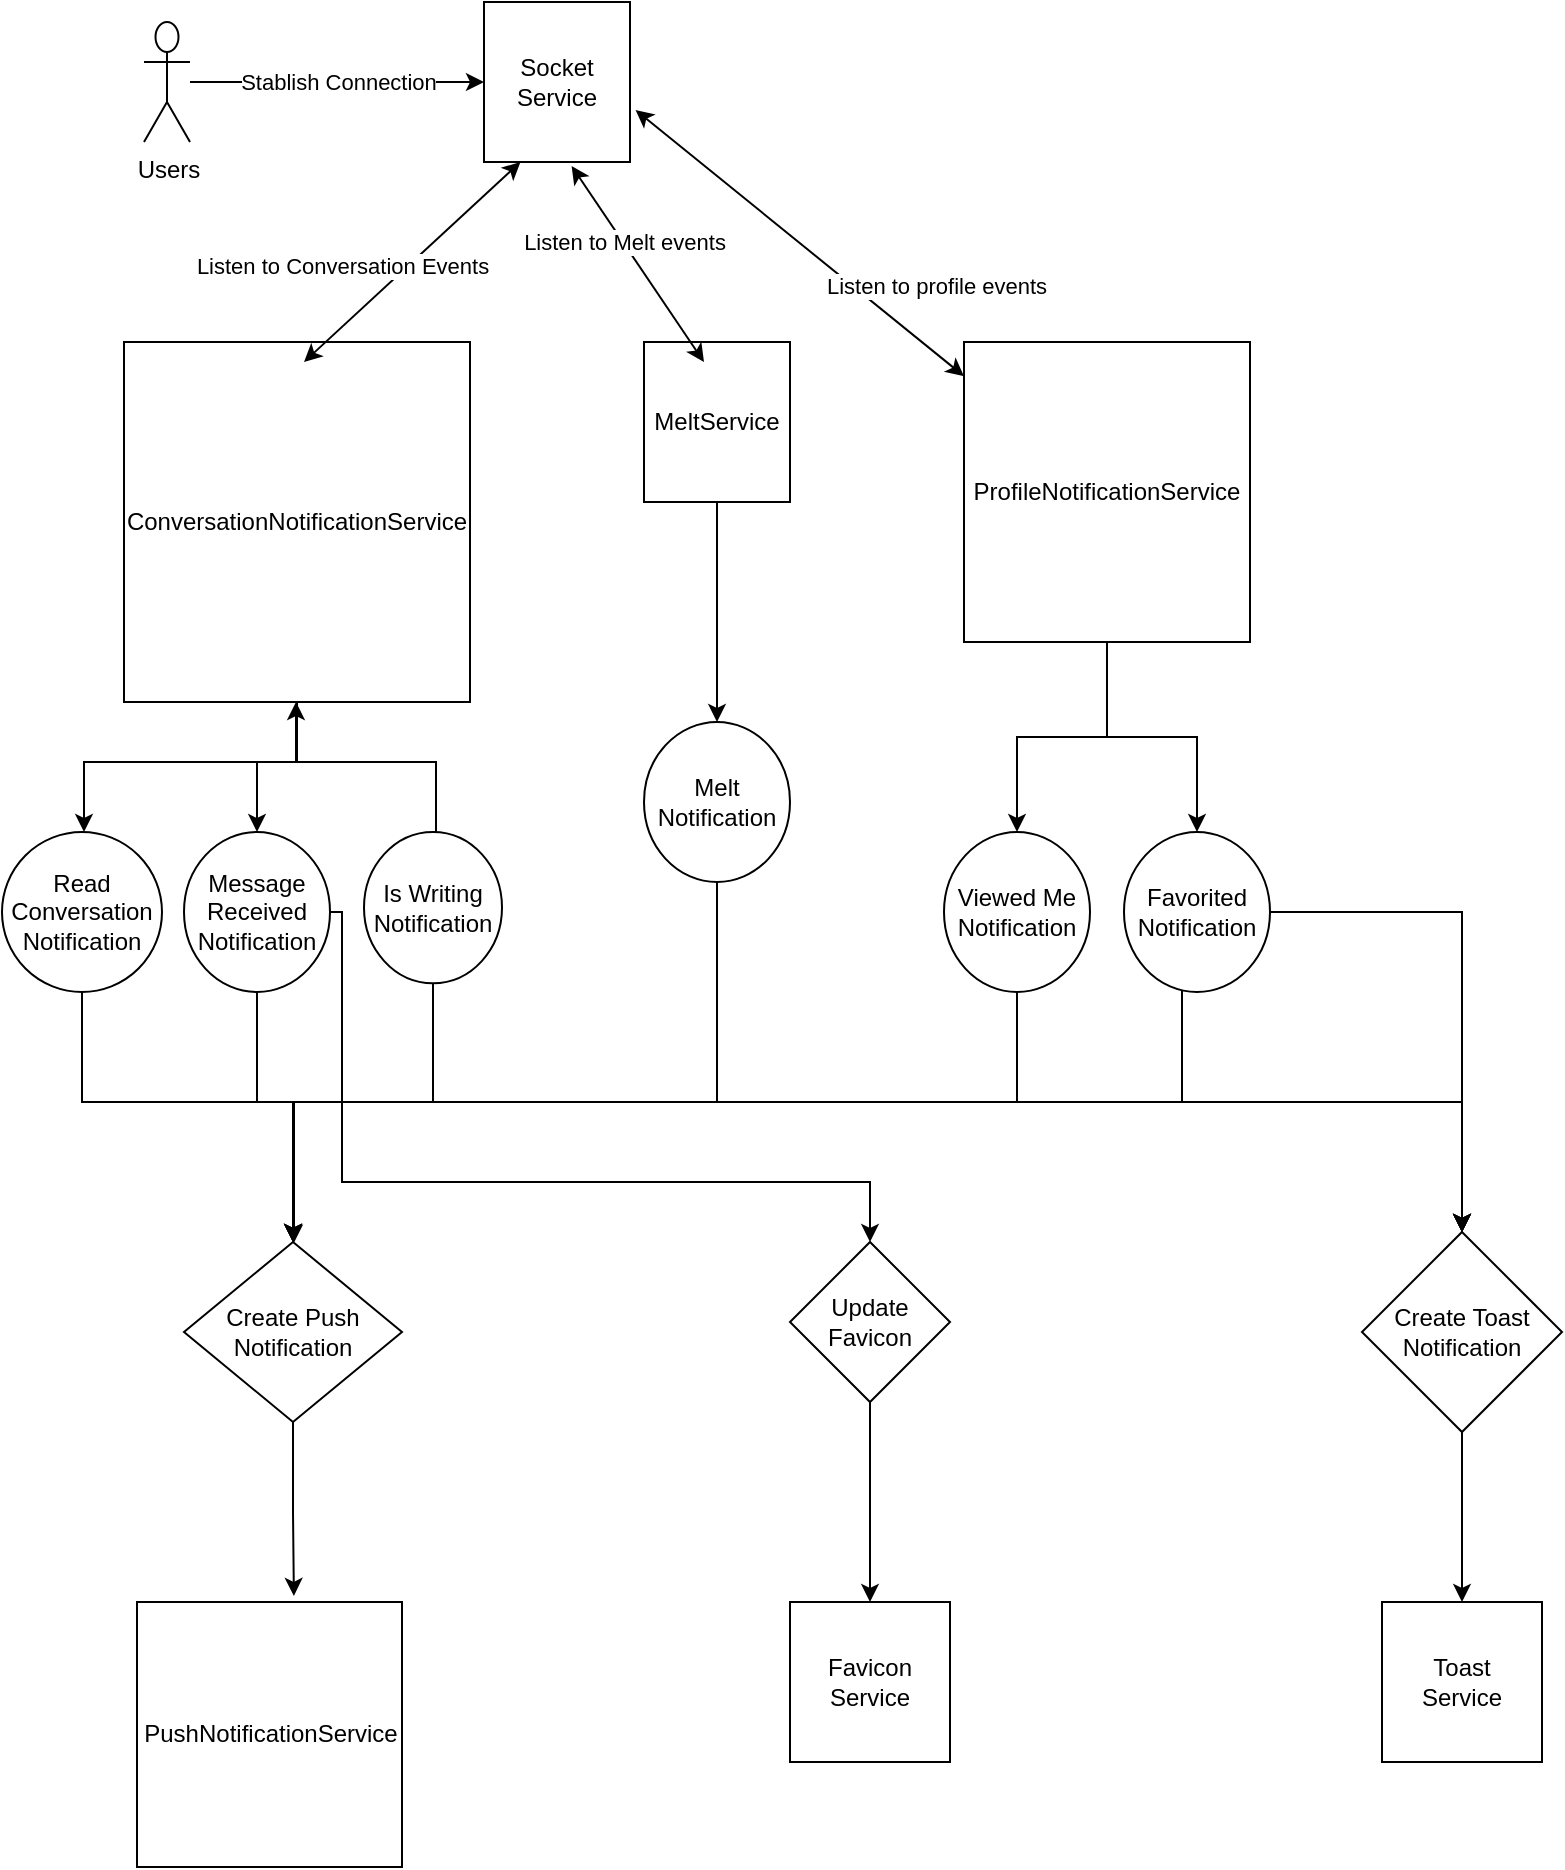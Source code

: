 <mxfile version="15.8.3" type="github">
  <diagram id="WEYniKVo-S_bQrullXyi" name="Page-1">
    <mxGraphModel dx="1298" dy="761" grid="1" gridSize="10" guides="1" tooltips="1" connect="1" arrows="1" fold="1" page="1" pageScale="1" pageWidth="827" pageHeight="1169" math="0" shadow="0">
      <root>
        <mxCell id="0" />
        <mxCell id="1" parent="0" />
        <mxCell id="rN_w1UDwbDic8S1aq2oc-3" value="Socket Service" style="whiteSpace=wrap;html=1;aspect=fixed;" vertex="1" parent="1">
          <mxGeometry x="241" y="130" width="73" height="80" as="geometry" />
        </mxCell>
        <mxCell id="rN_w1UDwbDic8S1aq2oc-9" value="Stablish Connection" style="edgeStyle=orthogonalEdgeStyle;rounded=0;orthogonalLoop=1;jettySize=auto;html=1;entryX=0;entryY=0.5;entryDx=0;entryDy=0;" edge="1" parent="1" source="rN_w1UDwbDic8S1aq2oc-5" target="rN_w1UDwbDic8S1aq2oc-3">
          <mxGeometry relative="1" as="geometry" />
        </mxCell>
        <mxCell id="rN_w1UDwbDic8S1aq2oc-5" value="Users" style="shape=umlActor;verticalLabelPosition=bottom;verticalAlign=top;html=1;outlineConnect=0;" vertex="1" parent="1">
          <mxGeometry x="71" y="140" width="23" height="60" as="geometry" />
        </mxCell>
        <mxCell id="rN_w1UDwbDic8S1aq2oc-30" style="edgeStyle=orthogonalEdgeStyle;rounded=0;orthogonalLoop=1;jettySize=auto;html=1;" edge="1" parent="1" source="rN_w1UDwbDic8S1aq2oc-12">
          <mxGeometry relative="1" as="geometry">
            <mxPoint x="41" y="545" as="targetPoint" />
            <Array as="points">
              <mxPoint x="147" y="510" />
              <mxPoint x="41" y="510" />
            </Array>
          </mxGeometry>
        </mxCell>
        <mxCell id="rN_w1UDwbDic8S1aq2oc-32" style="edgeStyle=orthogonalEdgeStyle;rounded=0;orthogonalLoop=1;jettySize=auto;html=1;entryX=0.5;entryY=0;entryDx=0;entryDy=0;" edge="1" parent="1" source="rN_w1UDwbDic8S1aq2oc-12" target="rN_w1UDwbDic8S1aq2oc-31">
          <mxGeometry relative="1" as="geometry">
            <Array as="points">
              <mxPoint x="148" y="510" />
              <mxPoint x="128" y="510" />
            </Array>
          </mxGeometry>
        </mxCell>
        <mxCell id="rN_w1UDwbDic8S1aq2oc-12" value="ConversationNotificationService&lt;br&gt;" style="whiteSpace=wrap;html=1;aspect=fixed;" vertex="1" parent="1">
          <mxGeometry x="61" y="300" width="173" height="180" as="geometry" />
        </mxCell>
        <mxCell id="rN_w1UDwbDic8S1aq2oc-27" style="edgeStyle=orthogonalEdgeStyle;rounded=0;orthogonalLoop=1;jettySize=auto;html=1;" edge="1" parent="1" source="rN_w1UDwbDic8S1aq2oc-13" target="rN_w1UDwbDic8S1aq2oc-26">
          <mxGeometry relative="1" as="geometry" />
        </mxCell>
        <mxCell id="rN_w1UDwbDic8S1aq2oc-13" value="MeltService&lt;br&gt;" style="whiteSpace=wrap;html=1;aspect=fixed;" vertex="1" parent="1">
          <mxGeometry x="321" y="300" width="73" height="80" as="geometry" />
        </mxCell>
        <mxCell id="rN_w1UDwbDic8S1aq2oc-37" style="edgeStyle=orthogonalEdgeStyle;rounded=0;orthogonalLoop=1;jettySize=auto;html=1;entryX=0.5;entryY=0;entryDx=0;entryDy=0;" edge="1" parent="1" source="rN_w1UDwbDic8S1aq2oc-14" target="rN_w1UDwbDic8S1aq2oc-35">
          <mxGeometry relative="1" as="geometry" />
        </mxCell>
        <mxCell id="rN_w1UDwbDic8S1aq2oc-38" style="edgeStyle=orthogonalEdgeStyle;rounded=0;orthogonalLoop=1;jettySize=auto;html=1;entryX=0.5;entryY=0;entryDx=0;entryDy=0;" edge="1" parent="1" source="rN_w1UDwbDic8S1aq2oc-14" target="rN_w1UDwbDic8S1aq2oc-36">
          <mxGeometry relative="1" as="geometry" />
        </mxCell>
        <mxCell id="rN_w1UDwbDic8S1aq2oc-14" value="ProfileNotificationService&lt;br&gt;" style="whiteSpace=wrap;html=1;aspect=fixed;" vertex="1" parent="1">
          <mxGeometry x="481" y="300" width="143" height="150" as="geometry" />
        </mxCell>
        <mxCell id="rN_w1UDwbDic8S1aq2oc-19" value="" style="endArrow=classic;startArrow=classic;html=1;rounded=0;entryX=0.25;entryY=1;entryDx=0;entryDy=0;" edge="1" parent="1" target="rN_w1UDwbDic8S1aq2oc-3">
          <mxGeometry width="50" height="50" relative="1" as="geometry">
            <mxPoint x="151" y="310" as="sourcePoint" />
            <mxPoint x="201" y="260" as="targetPoint" />
          </mxGeometry>
        </mxCell>
        <mxCell id="rN_w1UDwbDic8S1aq2oc-24" value="Listen to Conversation Events" style="edgeLabel;html=1;align=center;verticalAlign=middle;resizable=0;points=[];" vertex="1" connectable="0" parent="rN_w1UDwbDic8S1aq2oc-19">
          <mxGeometry x="-0.068" y="2" relative="1" as="geometry">
            <mxPoint x="-30" as="offset" />
          </mxGeometry>
        </mxCell>
        <mxCell id="rN_w1UDwbDic8S1aq2oc-20" value="" style="endArrow=classic;startArrow=classic;html=1;rounded=0;entryX=0.6;entryY=1.025;entryDx=0;entryDy=0;entryPerimeter=0;" edge="1" parent="1" target="rN_w1UDwbDic8S1aq2oc-3">
          <mxGeometry width="50" height="50" relative="1" as="geometry">
            <mxPoint x="351" y="310" as="sourcePoint" />
            <mxPoint x="461" y="210" as="targetPoint" />
          </mxGeometry>
        </mxCell>
        <mxCell id="rN_w1UDwbDic8S1aq2oc-22" value="Listen to Melt events&lt;br&gt;" style="edgeLabel;html=1;align=center;verticalAlign=middle;resizable=0;points=[];" vertex="1" connectable="0" parent="rN_w1UDwbDic8S1aq2oc-20">
          <mxGeometry x="0.23" y="-1" relative="1" as="geometry">
            <mxPoint as="offset" />
          </mxGeometry>
        </mxCell>
        <mxCell id="rN_w1UDwbDic8S1aq2oc-21" value="" style="endArrow=classic;startArrow=classic;html=1;rounded=0;entryX=1.038;entryY=0.675;entryDx=0;entryDy=0;entryPerimeter=0;" edge="1" parent="1" source="rN_w1UDwbDic8S1aq2oc-14" target="rN_w1UDwbDic8S1aq2oc-3">
          <mxGeometry width="50" height="50" relative="1" as="geometry">
            <mxPoint x="531" y="320" as="sourcePoint" />
            <mxPoint x="641" y="220" as="targetPoint" />
          </mxGeometry>
        </mxCell>
        <mxCell id="rN_w1UDwbDic8S1aq2oc-23" value="Listen to profile events" style="edgeLabel;html=1;align=center;verticalAlign=middle;resizable=0;points=[];" vertex="1" connectable="0" parent="rN_w1UDwbDic8S1aq2oc-21">
          <mxGeometry x="0.017" y="2" relative="1" as="geometry">
            <mxPoint x="71" y="21" as="offset" />
          </mxGeometry>
        </mxCell>
        <mxCell id="rN_w1UDwbDic8S1aq2oc-78" style="edgeStyle=orthogonalEdgeStyle;rounded=0;orthogonalLoop=1;jettySize=auto;html=1;entryX=0.5;entryY=0;entryDx=0;entryDy=0;" edge="1" parent="1" source="rN_w1UDwbDic8S1aq2oc-26" target="rN_w1UDwbDic8S1aq2oc-74">
          <mxGeometry relative="1" as="geometry">
            <Array as="points">
              <mxPoint x="358" y="680" />
              <mxPoint x="146" y="680" />
            </Array>
          </mxGeometry>
        </mxCell>
        <mxCell id="rN_w1UDwbDic8S1aq2oc-85" style="edgeStyle=orthogonalEdgeStyle;rounded=0;orthogonalLoop=1;jettySize=auto;html=1;entryX=0.5;entryY=0;entryDx=0;entryDy=0;" edge="1" parent="1" source="rN_w1UDwbDic8S1aq2oc-26" target="rN_w1UDwbDic8S1aq2oc-82">
          <mxGeometry relative="1" as="geometry">
            <Array as="points">
              <mxPoint x="358" y="680" />
              <mxPoint x="730" y="680" />
            </Array>
          </mxGeometry>
        </mxCell>
        <mxCell id="rN_w1UDwbDic8S1aq2oc-26" value="Melt Notification" style="ellipse;whiteSpace=wrap;html=1;aspect=fixed;" vertex="1" parent="1">
          <mxGeometry x="321" y="490" width="73" height="80" as="geometry" />
        </mxCell>
        <mxCell id="rN_w1UDwbDic8S1aq2oc-75" style="edgeStyle=orthogonalEdgeStyle;rounded=0;orthogonalLoop=1;jettySize=auto;html=1;" edge="1" parent="1" source="rN_w1UDwbDic8S1aq2oc-29" target="rN_w1UDwbDic8S1aq2oc-74">
          <mxGeometry relative="1" as="geometry">
            <Array as="points">
              <mxPoint x="40" y="680" />
              <mxPoint x="146" y="680" />
            </Array>
          </mxGeometry>
        </mxCell>
        <mxCell id="rN_w1UDwbDic8S1aq2oc-88" style="edgeStyle=orthogonalEdgeStyle;rounded=0;orthogonalLoop=1;jettySize=auto;html=1;entryX=0.5;entryY=0;entryDx=0;entryDy=0;" edge="1" parent="1" source="rN_w1UDwbDic8S1aq2oc-29" target="rN_w1UDwbDic8S1aq2oc-82">
          <mxGeometry relative="1" as="geometry">
            <mxPoint x="730" y="740" as="targetPoint" />
            <Array as="points">
              <mxPoint x="40" y="680" />
              <mxPoint x="730" y="680" />
            </Array>
          </mxGeometry>
        </mxCell>
        <mxCell id="rN_w1UDwbDic8S1aq2oc-29" value="Read Conversation Notification&lt;br&gt;" style="ellipse;whiteSpace=wrap;html=1;aspect=fixed;" vertex="1" parent="1">
          <mxGeometry y="545" width="80" height="80" as="geometry" />
        </mxCell>
        <mxCell id="rN_w1UDwbDic8S1aq2oc-76" style="edgeStyle=orthogonalEdgeStyle;rounded=0;orthogonalLoop=1;jettySize=auto;html=1;entryX=0.5;entryY=0;entryDx=0;entryDy=0;" edge="1" parent="1" source="rN_w1UDwbDic8S1aq2oc-31" target="rN_w1UDwbDic8S1aq2oc-74">
          <mxGeometry relative="1" as="geometry">
            <Array as="points">
              <mxPoint x="128" y="680" />
              <mxPoint x="146" y="680" />
            </Array>
          </mxGeometry>
        </mxCell>
        <mxCell id="rN_w1UDwbDic8S1aq2oc-87" style="edgeStyle=orthogonalEdgeStyle;rounded=0;orthogonalLoop=1;jettySize=auto;html=1;entryX=0.5;entryY=0;entryDx=0;entryDy=0;" edge="1" parent="1" source="rN_w1UDwbDic8S1aq2oc-31" target="rN_w1UDwbDic8S1aq2oc-82">
          <mxGeometry relative="1" as="geometry">
            <Array as="points">
              <mxPoint x="128" y="680" />
              <mxPoint x="730" y="680" />
            </Array>
          </mxGeometry>
        </mxCell>
        <mxCell id="rN_w1UDwbDic8S1aq2oc-90" style="edgeStyle=orthogonalEdgeStyle;rounded=0;orthogonalLoop=1;jettySize=auto;html=1;" edge="1" parent="1" source="rN_w1UDwbDic8S1aq2oc-31" target="rN_w1UDwbDic8S1aq2oc-92">
          <mxGeometry relative="1" as="geometry">
            <mxPoint x="434" y="840" as="targetPoint" />
            <Array as="points">
              <mxPoint x="170" y="585" />
              <mxPoint x="170" y="720" />
              <mxPoint x="434" y="720" />
            </Array>
          </mxGeometry>
        </mxCell>
        <mxCell id="rN_w1UDwbDic8S1aq2oc-31" value="Message Received Notification&lt;br&gt;" style="ellipse;whiteSpace=wrap;html=1;aspect=fixed;" vertex="1" parent="1">
          <mxGeometry x="91" y="545" width="73" height="80" as="geometry" />
        </mxCell>
        <mxCell id="rN_w1UDwbDic8S1aq2oc-34" style="edgeStyle=orthogonalEdgeStyle;rounded=0;orthogonalLoop=1;jettySize=auto;html=1;" edge="1" parent="1" source="rN_w1UDwbDic8S1aq2oc-33" target="rN_w1UDwbDic8S1aq2oc-12">
          <mxGeometry relative="1" as="geometry">
            <Array as="points">
              <mxPoint x="217" y="510" />
              <mxPoint x="147" y="510" />
            </Array>
          </mxGeometry>
        </mxCell>
        <mxCell id="rN_w1UDwbDic8S1aq2oc-77" style="edgeStyle=orthogonalEdgeStyle;rounded=0;orthogonalLoop=1;jettySize=auto;html=1;entryX=0.5;entryY=0;entryDx=0;entryDy=0;" edge="1" parent="1" source="rN_w1UDwbDic8S1aq2oc-33" target="rN_w1UDwbDic8S1aq2oc-74">
          <mxGeometry relative="1" as="geometry">
            <Array as="points">
              <mxPoint x="216" y="680" />
              <mxPoint x="146" y="680" />
            </Array>
          </mxGeometry>
        </mxCell>
        <mxCell id="rN_w1UDwbDic8S1aq2oc-86" style="edgeStyle=orthogonalEdgeStyle;rounded=0;orthogonalLoop=1;jettySize=auto;html=1;entryX=0.5;entryY=0;entryDx=0;entryDy=0;" edge="1" parent="1" source="rN_w1UDwbDic8S1aq2oc-33" target="rN_w1UDwbDic8S1aq2oc-82">
          <mxGeometry relative="1" as="geometry">
            <Array as="points">
              <mxPoint x="216" y="680" />
              <mxPoint x="730" y="680" />
            </Array>
          </mxGeometry>
        </mxCell>
        <mxCell id="rN_w1UDwbDic8S1aq2oc-33" value="Is Writing Notification&lt;br&gt;" style="ellipse;whiteSpace=wrap;html=1;aspect=fixed;" vertex="1" parent="1">
          <mxGeometry x="181" y="545" width="69" height="75.62" as="geometry" />
        </mxCell>
        <mxCell id="rN_w1UDwbDic8S1aq2oc-79" style="edgeStyle=orthogonalEdgeStyle;rounded=0;orthogonalLoop=1;jettySize=auto;html=1;entryX=0.5;entryY=0;entryDx=0;entryDy=0;" edge="1" parent="1" source="rN_w1UDwbDic8S1aq2oc-35" target="rN_w1UDwbDic8S1aq2oc-74">
          <mxGeometry relative="1" as="geometry">
            <Array as="points">
              <mxPoint x="508" y="680" />
              <mxPoint x="146" y="680" />
            </Array>
          </mxGeometry>
        </mxCell>
        <mxCell id="rN_w1UDwbDic8S1aq2oc-84" style="edgeStyle=orthogonalEdgeStyle;rounded=0;orthogonalLoop=1;jettySize=auto;html=1;entryX=0.5;entryY=0;entryDx=0;entryDy=0;" edge="1" parent="1" source="rN_w1UDwbDic8S1aq2oc-35" target="rN_w1UDwbDic8S1aq2oc-82">
          <mxGeometry relative="1" as="geometry">
            <Array as="points">
              <mxPoint x="508" y="680" />
              <mxPoint x="730" y="680" />
            </Array>
          </mxGeometry>
        </mxCell>
        <mxCell id="rN_w1UDwbDic8S1aq2oc-35" value="Viewed Me Notification&lt;br&gt;" style="ellipse;whiteSpace=wrap;html=1;aspect=fixed;" vertex="1" parent="1">
          <mxGeometry x="471" y="545" width="73" height="80" as="geometry" />
        </mxCell>
        <mxCell id="rN_w1UDwbDic8S1aq2oc-80" style="edgeStyle=orthogonalEdgeStyle;rounded=0;orthogonalLoop=1;jettySize=auto;html=1;entryX=0.5;entryY=0;entryDx=0;entryDy=0;" edge="1" parent="1" source="rN_w1UDwbDic8S1aq2oc-36" target="rN_w1UDwbDic8S1aq2oc-74">
          <mxGeometry relative="1" as="geometry">
            <Array as="points">
              <mxPoint x="590" y="680" />
              <mxPoint x="146" y="680" />
            </Array>
          </mxGeometry>
        </mxCell>
        <mxCell id="rN_w1UDwbDic8S1aq2oc-83" style="edgeStyle=orthogonalEdgeStyle;rounded=0;orthogonalLoop=1;jettySize=auto;html=1;entryX=0.5;entryY=0;entryDx=0;entryDy=0;" edge="1" parent="1" source="rN_w1UDwbDic8S1aq2oc-36" target="rN_w1UDwbDic8S1aq2oc-82">
          <mxGeometry relative="1" as="geometry" />
        </mxCell>
        <mxCell id="rN_w1UDwbDic8S1aq2oc-36" value="Favorited Notification&lt;br&gt;" style="ellipse;whiteSpace=wrap;html=1;aspect=fixed;" vertex="1" parent="1">
          <mxGeometry x="561" y="545" width="73" height="80" as="geometry" />
        </mxCell>
        <mxCell id="rN_w1UDwbDic8S1aq2oc-39" value="PushNotificationService&lt;br&gt;" style="whiteSpace=wrap;html=1;aspect=fixed;" vertex="1" parent="1">
          <mxGeometry x="67.5" y="930" width="132.5" height="132.5" as="geometry" />
        </mxCell>
        <mxCell id="rN_w1UDwbDic8S1aq2oc-40" value="Toast&lt;br&gt;Service" style="whiteSpace=wrap;html=1;aspect=fixed;" vertex="1" parent="1">
          <mxGeometry x="690" y="930" width="80" height="80" as="geometry" />
        </mxCell>
        <mxCell id="rN_w1UDwbDic8S1aq2oc-81" style="edgeStyle=orthogonalEdgeStyle;rounded=0;orthogonalLoop=1;jettySize=auto;html=1;exitX=0.5;exitY=1;exitDx=0;exitDy=0;entryX=0.592;entryY=-0.023;entryDx=0;entryDy=0;entryPerimeter=0;" edge="1" parent="1" source="rN_w1UDwbDic8S1aq2oc-74" target="rN_w1UDwbDic8S1aq2oc-39">
          <mxGeometry relative="1" as="geometry" />
        </mxCell>
        <mxCell id="rN_w1UDwbDic8S1aq2oc-74" value="Create Push Notification&lt;br&gt;" style="rhombus;whiteSpace=wrap;html=1;" vertex="1" parent="1">
          <mxGeometry x="91" y="750" width="109" height="90" as="geometry" />
        </mxCell>
        <mxCell id="rN_w1UDwbDic8S1aq2oc-89" style="edgeStyle=orthogonalEdgeStyle;rounded=0;orthogonalLoop=1;jettySize=auto;html=1;entryX=0.5;entryY=0;entryDx=0;entryDy=0;" edge="1" parent="1" source="rN_w1UDwbDic8S1aq2oc-82" target="rN_w1UDwbDic8S1aq2oc-40">
          <mxGeometry relative="1" as="geometry" />
        </mxCell>
        <mxCell id="rN_w1UDwbDic8S1aq2oc-82" value="Create Toast Notification&lt;br&gt;" style="rhombus;whiteSpace=wrap;html=1;" vertex="1" parent="1">
          <mxGeometry x="680" y="745" width="100" height="100" as="geometry" />
        </mxCell>
        <mxCell id="rN_w1UDwbDic8S1aq2oc-91" value="Favicon&lt;br&gt;Service" style="whiteSpace=wrap;html=1;aspect=fixed;" vertex="1" parent="1">
          <mxGeometry x="394" y="930" width="80" height="80" as="geometry" />
        </mxCell>
        <mxCell id="rN_w1UDwbDic8S1aq2oc-93" style="edgeStyle=orthogonalEdgeStyle;rounded=0;orthogonalLoop=1;jettySize=auto;html=1;entryX=0.5;entryY=0;entryDx=0;entryDy=0;" edge="1" parent="1" source="rN_w1UDwbDic8S1aq2oc-92" target="rN_w1UDwbDic8S1aq2oc-91">
          <mxGeometry relative="1" as="geometry">
            <mxPoint x="434" y="900" as="targetPoint" />
          </mxGeometry>
        </mxCell>
        <mxCell id="rN_w1UDwbDic8S1aq2oc-92" value="Update Favicon" style="rhombus;whiteSpace=wrap;html=1;" vertex="1" parent="1">
          <mxGeometry x="394" y="750" width="80" height="80" as="geometry" />
        </mxCell>
      </root>
    </mxGraphModel>
  </diagram>
</mxfile>
